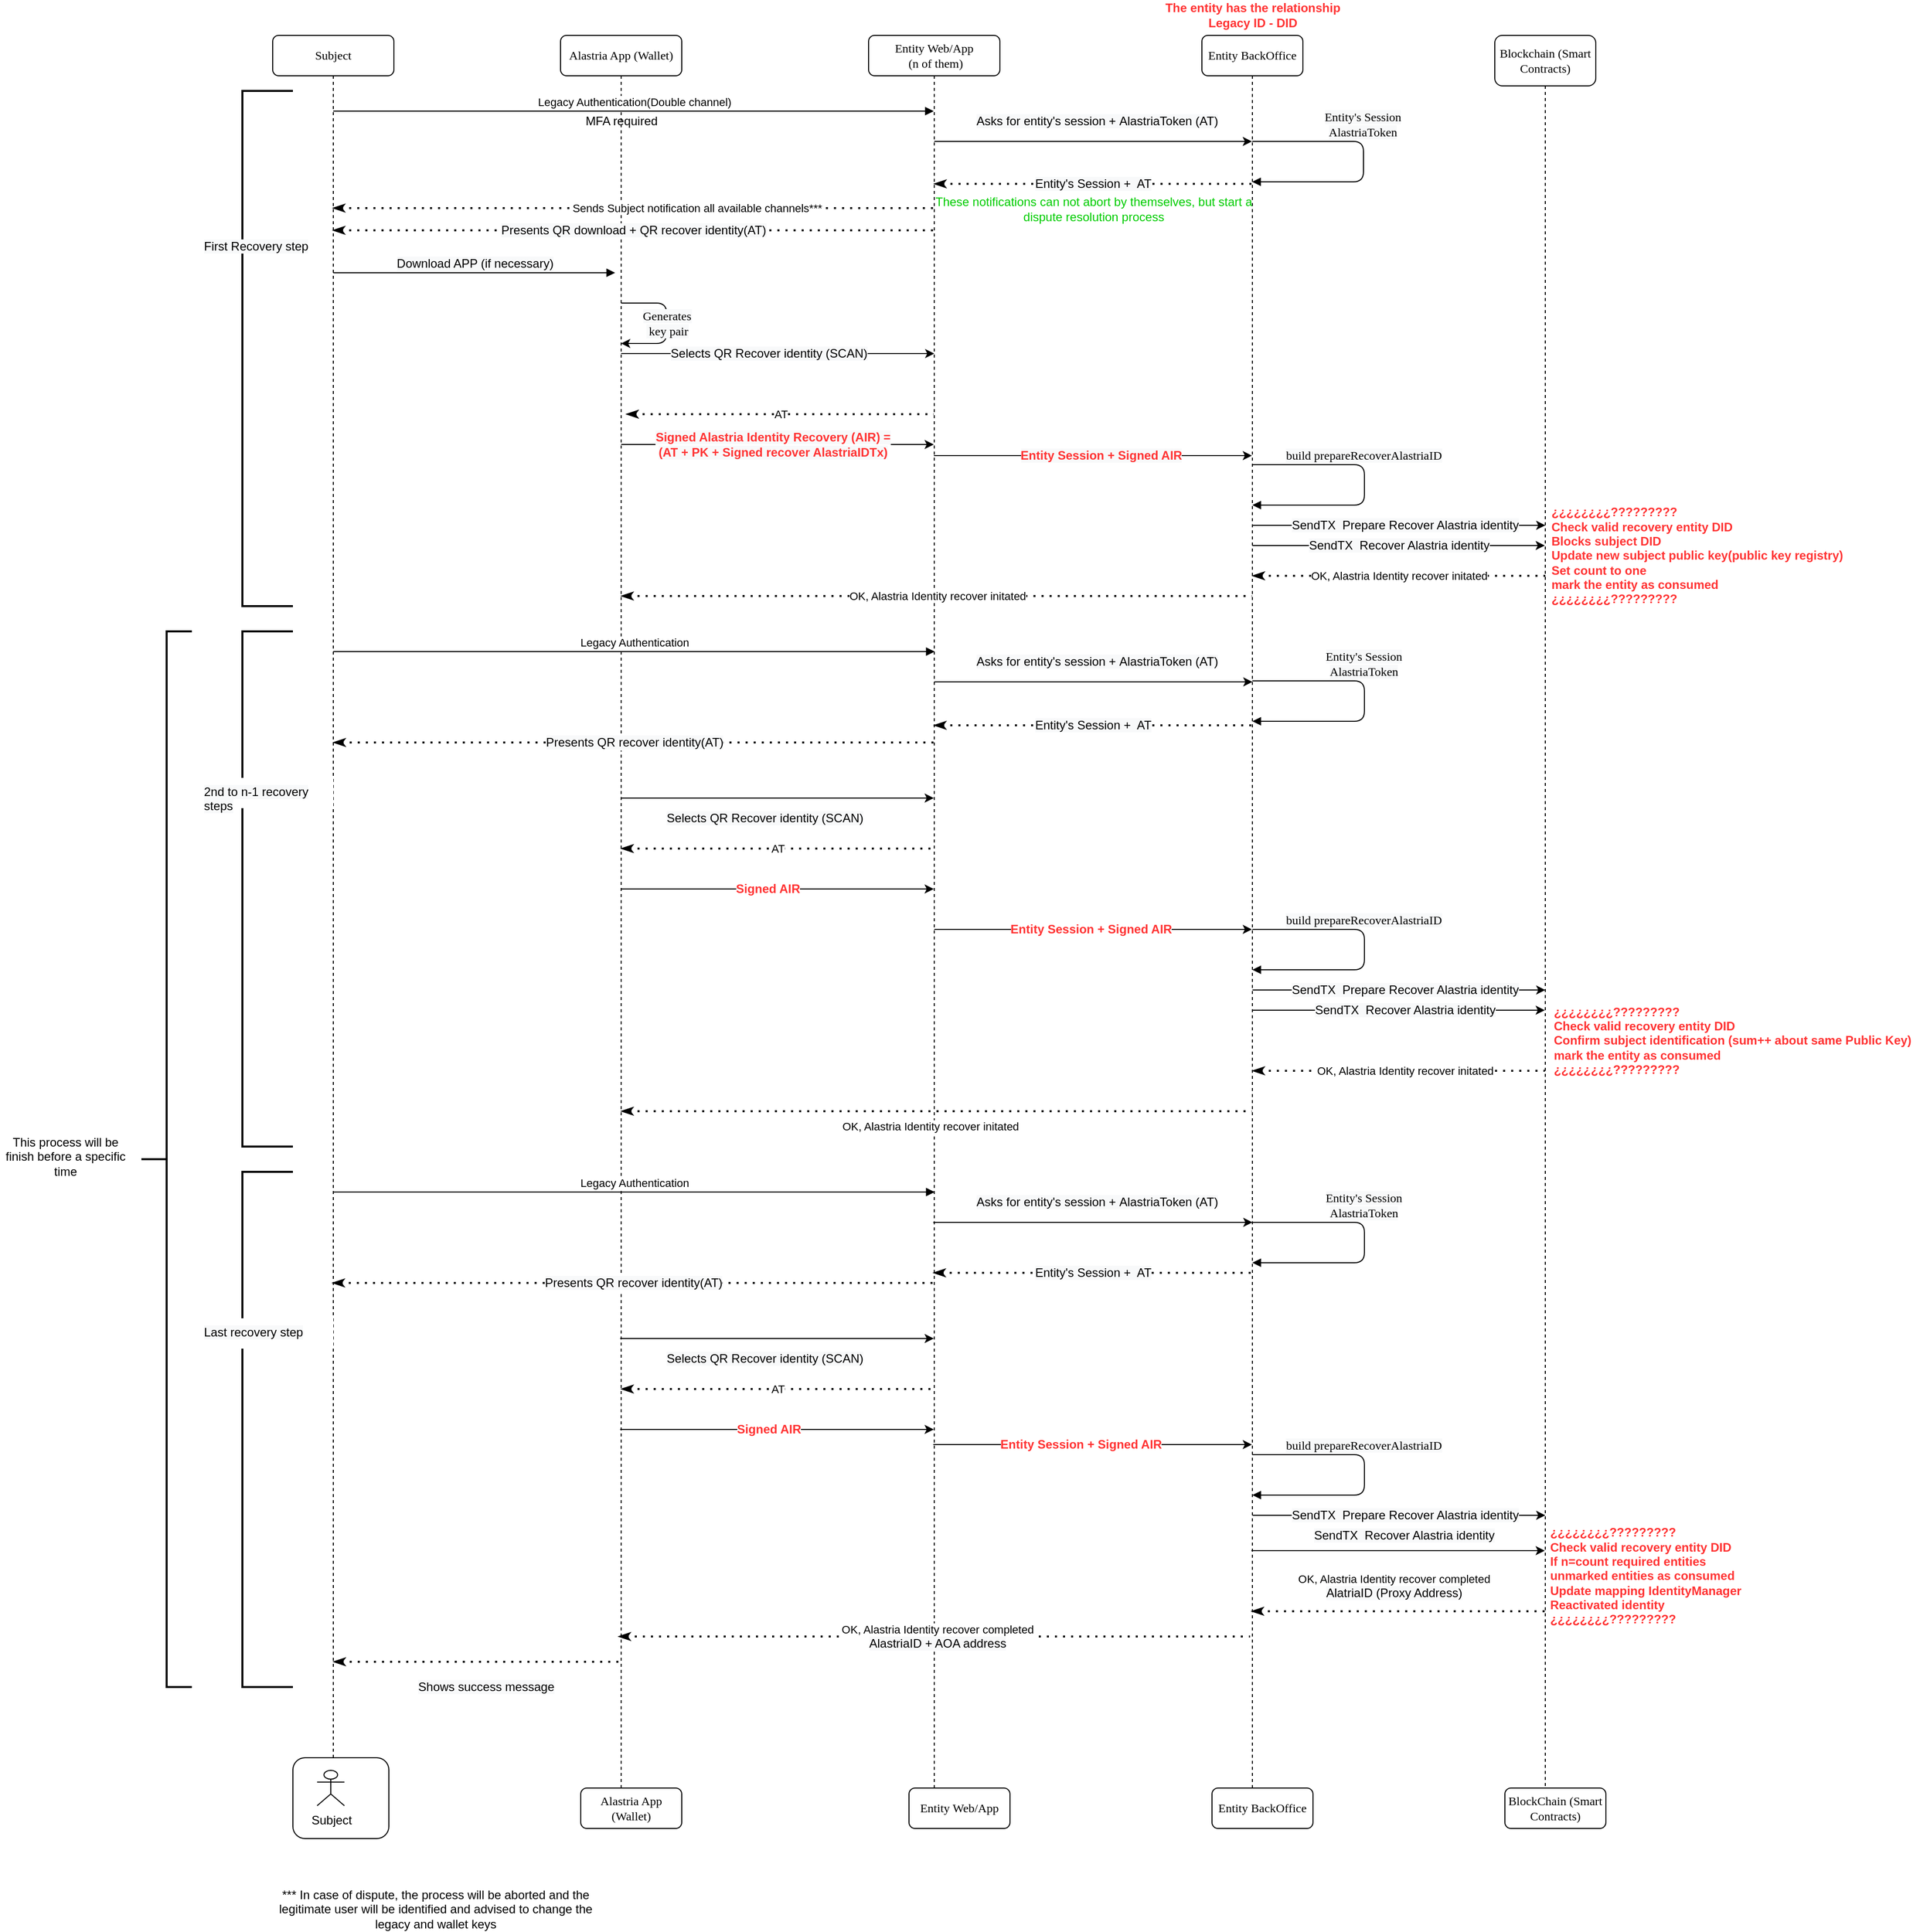 <mxfile version="13.9.5" type="device"><diagram name="Recuperacion" id="b8KR8NGFo7oswGafJTNu"><mxGraphModel dx="2489" dy="976" grid="1" gridSize="10" guides="1" tooltips="1" connect="1" arrows="1" fold="1" page="1" pageScale="1" pageWidth="827" pageHeight="1169" math="0" shadow="0"><root><mxCell id="IL-iIqeBTAzhKmqsEDjF-0"/><mxCell id="IL-iIqeBTAzhKmqsEDjF-1" parent="IL-iIqeBTAzhKmqsEDjF-0"/><mxCell id="WeilsqGeL5AmJj6ecRn4-33" value="" style="strokeWidth=2;html=1;shape=mxgraph.flowchart.annotation_1;align=left;pointerEvents=1;" parent="IL-iIqeBTAzhKmqsEDjF-1" vertex="1"><mxGeometry x="50" y="1305" width="50" height="510" as="geometry"/></mxCell><mxCell id="IL-iIqeBTAzhKmqsEDjF-2" value="Alastria App (Wallet)" style="shape=umlLifeline;perimeter=lifelinePerimeter;whiteSpace=wrap;html=1;container=1;collapsible=0;recursiveResize=0;outlineConnect=0;rounded=1;shadow=0;comic=0;labelBackgroundColor=none;strokeColor=#000000;strokeWidth=1;fillColor=#FFFFFF;fontFamily=Verdana;fontSize=12;fontColor=#000000;align=center;" parent="IL-iIqeBTAzhKmqsEDjF-1" vertex="1"><mxGeometry x="365" y="715" width="120" height="1735" as="geometry"/></mxCell><mxCell id="IL-iIqeBTAzhKmqsEDjF-3" value="Entity Web/App&lt;br&gt;&amp;nbsp;(n of them)" style="shape=umlLifeline;perimeter=lifelinePerimeter;whiteSpace=wrap;html=1;container=1;collapsible=0;recursiveResize=0;outlineConnect=0;rounded=1;shadow=0;comic=0;labelBackgroundColor=none;strokeColor=#000000;strokeWidth=1;fillColor=#FFFFFF;fontFamily=Verdana;fontSize=12;fontColor=#000000;align=center;" parent="IL-iIqeBTAzhKmqsEDjF-1" vertex="1"><mxGeometry x="670" y="715" width="130" height="1735" as="geometry"/></mxCell><mxCell id="IL-iIqeBTAzhKmqsEDjF-4" value="Entity BackOffice" style="shape=umlLifeline;perimeter=lifelinePerimeter;whiteSpace=wrap;html=1;container=1;collapsible=0;recursiveResize=0;outlineConnect=0;rounded=1;shadow=0;comic=0;labelBackgroundColor=none;strokeColor=#000000;strokeWidth=1;fillColor=#FFFFFF;fontFamily=Verdana;fontSize=12;fontColor=#000000;align=center;" parent="IL-iIqeBTAzhKmqsEDjF-1" vertex="1"><mxGeometry x="1000" y="715" width="100" height="1735" as="geometry"/></mxCell><mxCell id="IL-iIqeBTAzhKmqsEDjF-5" value="Blockchain (Smart Contracts)" style="shape=umlLifeline;perimeter=lifelinePerimeter;whiteSpace=wrap;html=1;container=1;collapsible=0;recursiveResize=0;outlineConnect=0;rounded=1;shadow=0;comic=0;labelBackgroundColor=none;strokeColor=#000000;strokeWidth=1;fillColor=#FFFFFF;fontFamily=Verdana;fontSize=12;fontColor=#000000;align=center;size=50;" parent="IL-iIqeBTAzhKmqsEDjF-1" vertex="1"><mxGeometry x="1290" y="715" width="100" height="1735" as="geometry"/></mxCell><mxCell id="IL-iIqeBTAzhKmqsEDjF-6" value="&lt;span style=&quot;font-family: &amp;#34;verdana&amp;#34;&quot;&gt;Alastria App (Wallet)&lt;/span&gt;" style="rounded=1;whiteSpace=wrap;html=1;" parent="IL-iIqeBTAzhKmqsEDjF-1" vertex="1"><mxGeometry x="385" y="2450" width="100" height="40" as="geometry"/></mxCell><mxCell id="IL-iIqeBTAzhKmqsEDjF-7" value="&lt;span style=&quot;font-family: &amp;#34;verdana&amp;#34;&quot;&gt;Entity Web/App&lt;/span&gt;" style="rounded=1;whiteSpace=wrap;html=1;" parent="IL-iIqeBTAzhKmqsEDjF-1" vertex="1"><mxGeometry x="710" y="2450" width="100" height="40" as="geometry"/></mxCell><mxCell id="IL-iIqeBTAzhKmqsEDjF-8" value="&lt;span style=&quot;font-family: &amp;#34;verdana&amp;#34;&quot;&gt;Entity BackOffice&lt;/span&gt;" style="rounded=1;whiteSpace=wrap;html=1;" parent="IL-iIqeBTAzhKmqsEDjF-1" vertex="1"><mxGeometry x="1010" y="2450" width="100" height="40" as="geometry"/></mxCell><mxCell id="IL-iIqeBTAzhKmqsEDjF-9" value="&lt;span style=&quot;font-family: &amp;#34;verdana&amp;#34;&quot;&gt;BlockChain (Smart Contracts)&lt;/span&gt;" style="rounded=1;whiteSpace=wrap;html=1;" parent="IL-iIqeBTAzhKmqsEDjF-1" vertex="1"><mxGeometry x="1300" y="2450" width="100" height="40" as="geometry"/></mxCell><mxCell id="IL-iIqeBTAzhKmqsEDjF-26" value="" style="rounded=1;whiteSpace=wrap;html=1;" parent="IL-iIqeBTAzhKmqsEDjF-1" vertex="1"><mxGeometry x="100" y="2420" width="95" height="80" as="geometry"/></mxCell><mxCell id="IL-iIqeBTAzhKmqsEDjF-27" value="Subject" style="shape=umlActor;verticalLabelPosition=bottom;labelBackgroundColor=#ffffff;verticalAlign=top;html=1;outlineConnect=0;" parent="IL-iIqeBTAzhKmqsEDjF-1" vertex="1"><mxGeometry x="124" y="2432.5" width="27" height="35" as="geometry"/></mxCell><mxCell id="IL-iIqeBTAzhKmqsEDjF-32" value="Legacy Authentication(Double channel)" style="html=1;verticalAlign=bottom;endArrow=block;" parent="IL-iIqeBTAzhKmqsEDjF-1" source="IL-iIqeBTAzhKmqsEDjF-33" target="IL-iIqeBTAzhKmqsEDjF-3" edge="1"><mxGeometry width="80" relative="1" as="geometry"><mxPoint x="430.25" y="840" as="sourcePoint"/><mxPoint x="430" y="840" as="targetPoint"/><Array as="points"><mxPoint x="220" y="790"/><mxPoint x="290" y="790"/></Array></mxGeometry></mxCell><mxCell id="IL-iIqeBTAzhKmqsEDjF-33" value="Subject" style="shape=umlLifeline;perimeter=lifelinePerimeter;whiteSpace=wrap;html=1;container=1;collapsible=0;recursiveResize=0;outlineConnect=0;rounded=1;shadow=0;comic=0;labelBackgroundColor=none;strokeColor=#000000;strokeWidth=1;fillColor=#FFFFFF;fontFamily=Verdana;fontSize=12;fontColor=#000000;align=center;" parent="IL-iIqeBTAzhKmqsEDjF-1" vertex="1"><mxGeometry x="80" y="715" width="120" height="1705" as="geometry"/></mxCell><mxCell id="WeilsqGeL5AmJj6ecRn4-24" value="Legacy Authentication" style="html=1;verticalAlign=bottom;endArrow=block;" parent="IL-iIqeBTAzhKmqsEDjF-33" edge="1"><mxGeometry width="80" relative="1" as="geometry"><mxPoint x="60.001" y="610" as="sourcePoint"/><mxPoint x="655.43" y="610" as="targetPoint"/><Array as="points"><mxPoint x="140.93" y="610"/><mxPoint x="210.93" y="610"/></Array></mxGeometry></mxCell><mxCell id="WeilsqGeL5AmJj6ecRn4-27" value="&lt;span style=&quot;font-size: 12px ; background-color: rgb(248 , 249 , 250)&quot;&gt;Entity's Session +&amp;nbsp; AT&lt;/span&gt;" style="endArrow=none;dashed=1;html=1;dashPattern=1 3;strokeWidth=2;endFill=0;startArrow=classicThin;startFill=1;" parent="IL-iIqeBTAzhKmqsEDjF-33" edge="1"><mxGeometry width="50" height="50" relative="1" as="geometry"><mxPoint x="654.667" y="683" as="sourcePoint"/><mxPoint x="970" y="683" as="targetPoint"/><Array as="points"><mxPoint x="740" y="683"/></Array></mxGeometry></mxCell><mxCell id="WeilsqGeL5AmJj6ecRn4-34" value="&lt;span style=&quot;color: rgb(0 , 0 , 0) ; font-family: &amp;#34;helvetica&amp;#34; ; font-size: 12px ; font-style: normal ; font-weight: 400 ; letter-spacing: normal ; text-align: left ; text-indent: 0px ; text-transform: none ; word-spacing: 0px ; background-color: rgb(248 , 249 , 250) ; display: inline ; float: none&quot;&gt;2nd to n-1 recovery steps&lt;/span&gt;" style="text;whiteSpace=wrap;html=1;fillColor=#FFFFFF;" parent="IL-iIqeBTAzhKmqsEDjF-33" vertex="1"><mxGeometry x="-70" y="735" width="130" height="30" as="geometry"/></mxCell><mxCell id="IL-iIqeBTAzhKmqsEDjF-39" value="&lt;span style=&quot;font-family: &amp;#34;verdana&amp;#34; ; font-size: 12px ; background-color: rgb(248 , 249 , 250)&quot;&gt;Entity's Session&lt;/span&gt;&lt;br style=&quot;font-family: &amp;#34;verdana&amp;#34; ; font-size: 12px ; background-color: rgb(248 , 249 , 250)&quot;&gt;&lt;span style=&quot;font-family: &amp;#34;verdana&amp;#34; ; font-size: 12px ; background-color: rgb(248 , 249 , 250)&quot;&gt;AlastriaToken&lt;/span&gt;" style="html=1;verticalAlign=bottom;endArrow=block;" parent="IL-iIqeBTAzhKmqsEDjF-1" edge="1"><mxGeometry x="-0.159" width="80" relative="1" as="geometry"><mxPoint x="1049.81" y="820" as="sourcePoint"/><mxPoint x="1049.81" y="860" as="targetPoint"/><Array as="points"><mxPoint x="1080" y="820"/><mxPoint x="1160" y="820"/><mxPoint x="1160" y="860"/></Array><mxPoint as="offset"/></mxGeometry></mxCell><mxCell id="WeilsqGeL5AmJj6ecRn4-3" value="&lt;span style=&quot;font-size: 12px ; background-color: rgb(248 , 249 , 250)&quot;&gt;Asks for entity's session +&amp;nbsp;&lt;/span&gt;&lt;span style=&quot;font-size: 12px ; background-color: rgb(248 , 249 , 250)&quot;&gt;AlastriaToken (&lt;/span&gt;&lt;span style=&quot;font-size: 12px ; background-color: rgb(248 , 249 , 250)&quot;&gt;AT)&lt;/span&gt;" style="endArrow=classic;html=1;" parent="IL-iIqeBTAzhKmqsEDjF-1" source="IL-iIqeBTAzhKmqsEDjF-3" target="IL-iIqeBTAzhKmqsEDjF-4" edge="1"><mxGeometry x="0.021" y="20" width="50" height="50" relative="1" as="geometry"><mxPoint x="900" y="730" as="sourcePoint"/><mxPoint x="950" y="680" as="targetPoint"/><Array as="points"><mxPoint x="760" y="820"/></Array><mxPoint as="offset"/></mxGeometry></mxCell><mxCell id="WeilsqGeL5AmJj6ecRn4-6" value="&lt;span style=&quot;font-size: 12px ; background-color: rgb(248 , 249 , 250)&quot;&gt;Entity's Session +&amp;nbsp; AT&lt;/span&gt;" style="endArrow=none;dashed=1;html=1;dashPattern=1 3;strokeWidth=2;endFill=0;startArrow=classicThin;startFill=1;" parent="IL-iIqeBTAzhKmqsEDjF-1" edge="1"><mxGeometry width="50" height="50" relative="1" as="geometry"><mxPoint x="734.81" y="862" as="sourcePoint"/><mxPoint x="1049.5" y="862" as="targetPoint"/><Array as="points"><mxPoint x="780" y="862"/></Array></mxGeometry></mxCell><mxCell id="WeilsqGeL5AmJj6ecRn4-8" value="&lt;span style=&quot;font-size: 12px ; background-color: rgb(248 , 249 , 250)&quot;&gt;Presents QR download + QR recover identity(AT)&lt;/span&gt;" style="endArrow=none;dashed=1;html=1;dashPattern=1 3;strokeWidth=2;startArrow=classicThin;startFill=1;" parent="IL-iIqeBTAzhKmqsEDjF-1" edge="1"><mxGeometry width="50" height="50" relative="1" as="geometry"><mxPoint x="139.5" y="908" as="sourcePoint"/><mxPoint x="734.5" y="908" as="targetPoint"/><Array as="points"><mxPoint x="560" y="908"/></Array></mxGeometry></mxCell><mxCell id="WeilsqGeL5AmJj6ecRn4-10" value="&lt;span style=&quot;font-size: 12px ; background-color: rgb(248 , 249 , 250)&quot;&gt;Download APP (if necessary)&lt;/span&gt;" style="html=1;verticalAlign=bottom;endArrow=block;" parent="IL-iIqeBTAzhKmqsEDjF-1" edge="1"><mxGeometry width="80" relative="1" as="geometry"><mxPoint x="140" y="950" as="sourcePoint"/><mxPoint x="419" y="950" as="targetPoint"/><Array as="points"><mxPoint x="220.5" y="950"/><mxPoint x="290.5" y="950"/></Array></mxGeometry></mxCell><mxCell id="WeilsqGeL5AmJj6ecRn4-13" value="&lt;span style=&quot;font-family: &amp;#34;verdana&amp;#34; ; font-size: 12px ; background-color: rgb(248 , 249 , 250)&quot;&gt;Generates&lt;/span&gt;&lt;br style=&quot;font-family: &amp;#34;verdana&amp;#34; ; font-size: 12px ; background-color: rgb(248 , 249 , 250)&quot;&gt;&lt;span style=&quot;font-family: &amp;#34;verdana&amp;#34; ; font-size: 12px ; background-color: rgb(248 , 249 , 250)&quot;&gt;&amp;nbsp;key pair&lt;/span&gt;" style="endArrow=classic;html=1;" parent="IL-iIqeBTAzhKmqsEDjF-1" source="IL-iIqeBTAzhKmqsEDjF-2" target="IL-iIqeBTAzhKmqsEDjF-2" edge="1"><mxGeometry width="50" height="50" relative="1" as="geometry"><mxPoint x="510" y="1040" as="sourcePoint"/><mxPoint x="560" y="990" as="targetPoint"/><Array as="points"><mxPoint x="470" y="980"/><mxPoint x="470" y="1020"/><mxPoint x="450" y="1020"/></Array></mxGeometry></mxCell><mxCell id="WeilsqGeL5AmJj6ecRn4-15" value="&lt;span style=&quot;font-size: 12px ; background-color: rgb(248 , 249 , 250)&quot;&gt;Selects QR Recover identity (SCAN)&lt;/span&gt;" style="endArrow=classic;html=1;" parent="IL-iIqeBTAzhKmqsEDjF-1" source="IL-iIqeBTAzhKmqsEDjF-2" edge="1"><mxGeometry x="-0.061" width="50" height="50" relative="1" as="geometry"><mxPoint x="430" y="1090" as="sourcePoint"/><mxPoint x="735" y="1030" as="targetPoint"/><Array as="points"><mxPoint x="570" y="1030"/></Array><mxPoint as="offset"/></mxGeometry></mxCell><mxCell id="WeilsqGeL5AmJj6ecRn4-16" value="" style="strokeWidth=2;html=1;shape=mxgraph.flowchart.annotation_1;align=left;pointerEvents=1;" parent="IL-iIqeBTAzhKmqsEDjF-1" vertex="1"><mxGeometry x="50" y="770" width="50" height="510" as="geometry"/></mxCell><mxCell id="WeilsqGeL5AmJj6ecRn4-17" value="&lt;span style=&quot;color: rgb(0, 0, 0); font-family: helvetica; font-size: 12px; font-style: normal; font-weight: 400; letter-spacing: normal; text-align: left; text-indent: 0px; text-transform: none; word-spacing: 0px; background-color: rgb(248, 249, 250); display: inline; float: none;&quot;&gt;First Recovery step&lt;/span&gt;" style="text;whiteSpace=wrap;html=1;" parent="IL-iIqeBTAzhKmqsEDjF-1" vertex="1"><mxGeometry x="10" y="910" width="130" height="30" as="geometry"/></mxCell><mxCell id="WeilsqGeL5AmJj6ecRn4-18" value="AT" style="endArrow=none;dashed=1;html=1;dashPattern=1 3;strokeWidth=2;startArrow=classicThin;startFill=1;" parent="IL-iIqeBTAzhKmqsEDjF-1" target="IL-iIqeBTAzhKmqsEDjF-3" edge="1"><mxGeometry width="50" height="50" relative="1" as="geometry"><mxPoint x="430" y="1090" as="sourcePoint"/><mxPoint x="935" y="1090" as="targetPoint"/><Array as="points"><mxPoint x="560" y="1090"/></Array></mxGeometry></mxCell><mxCell id="WeilsqGeL5AmJj6ecRn4-19" value="&lt;span style=&quot;font-size: 12px ; background-color: rgb(248 , 249 , 250)&quot;&gt;&lt;b&gt;&lt;font color=&quot;#ff3333&quot;&gt;Signed Alastria Identity Recovery (AIR) = &lt;br&gt;(AT + PK&amp;nbsp;+ Signed recover AlastriaIDTx)&lt;/font&gt;&lt;/b&gt;&lt;/span&gt;" style="endArrow=classic;html=1;" parent="IL-iIqeBTAzhKmqsEDjF-1" source="IL-iIqeBTAzhKmqsEDjF-2" target="IL-iIqeBTAzhKmqsEDjF-3" edge="1"><mxGeometry x="-0.032" width="50" height="50" relative="1" as="geometry"><mxPoint x="430" y="1120" as="sourcePoint"/><mxPoint x="660" y="1120" as="targetPoint"/><Array as="points"><mxPoint x="574.5" y="1120"/></Array><mxPoint as="offset"/></mxGeometry></mxCell><mxCell id="WeilsqGeL5AmJj6ecRn4-20" value="&lt;span style=&quot;font-size: 12px ; background-color: rgb(248 , 249 , 250)&quot;&gt;&lt;b&gt;&lt;font color=&quot;#ff3333&quot;&gt;Entity Session + Signed AIR&lt;/font&gt;&lt;/b&gt;&lt;/span&gt;" style="endArrow=classic;html=1;" parent="IL-iIqeBTAzhKmqsEDjF-1" edge="1"><mxGeometry x="0.051" width="50" height="50" relative="1" as="geometry"><mxPoint x="734.667" y="1131" as="sourcePoint"/><mxPoint x="1049.5" y="1131" as="targetPoint"/><Array as="points"><mxPoint x="760" y="1131"/><mxPoint x="840" y="1131"/></Array><mxPoint as="offset"/></mxGeometry></mxCell><mxCell id="WeilsqGeL5AmJj6ecRn4-21" value="&lt;span style=&quot;font-size: 12px ; background-color: rgb(248 , 249 , 250)&quot;&gt;SendTX&amp;nbsp; Recover Alastria identity&lt;/span&gt;" style="endArrow=classic;html=1;" parent="IL-iIqeBTAzhKmqsEDjF-1" source="IL-iIqeBTAzhKmqsEDjF-4" target="IL-iIqeBTAzhKmqsEDjF-5" edge="1"><mxGeometry width="50" height="50" relative="1" as="geometry"><mxPoint x="620" y="1200" as="sourcePoint"/><mxPoint x="670" y="1150" as="targetPoint"/><Array as="points"><mxPoint x="1150" y="1220"/></Array></mxGeometry></mxCell><mxCell id="WeilsqGeL5AmJj6ecRn4-22" value="OK, Alastria Identity recover initated" style="endArrow=none;dashed=1;html=1;dashPattern=1 3;strokeWidth=2;startArrow=classicThin;startFill=1;" parent="IL-iIqeBTAzhKmqsEDjF-1" edge="1"><mxGeometry width="50" height="50" relative="1" as="geometry"><mxPoint x="1050" y="1250" as="sourcePoint"/><mxPoint x="1340" y="1250" as="targetPoint"/><Array as="points"/></mxGeometry></mxCell><mxCell id="WeilsqGeL5AmJj6ecRn4-23" value="OK, Alastria Identity recover initated" style="endArrow=none;dashed=1;html=1;dashPattern=1 3;strokeWidth=2;startArrow=classicThin;startFill=1;" parent="IL-iIqeBTAzhKmqsEDjF-1" source="IL-iIqeBTAzhKmqsEDjF-2" target="IL-iIqeBTAzhKmqsEDjF-4" edge="1"><mxGeometry width="50" height="50" relative="1" as="geometry"><mxPoint x="1060" y="1260" as="sourcePoint"/><mxPoint x="1350" y="1260" as="targetPoint"/><Array as="points"><mxPoint x="890" y="1270"/></Array></mxGeometry></mxCell><mxCell id="WeilsqGeL5AmJj6ecRn4-26" value="&lt;span style=&quot;font-size: 12px ; background-color: rgb(248 , 249 , 250)&quot;&gt;Asks for entity's session +&amp;nbsp;&lt;/span&gt;&lt;span style=&quot;font-size: 12px ; background-color: rgb(248 , 249 , 250)&quot;&gt;AlastriaToken (&lt;/span&gt;&lt;span style=&quot;font-size: 12px ; background-color: rgb(248 , 249 , 250)&quot;&gt;AT)&lt;/span&gt;" style="endArrow=classic;html=1;" parent="IL-iIqeBTAzhKmqsEDjF-1" source="IL-iIqeBTAzhKmqsEDjF-3" edge="1"><mxGeometry x="0.021" y="20" width="50" height="50" relative="1" as="geometry"><mxPoint x="740.001" y="1355" as="sourcePoint"/><mxPoint x="1050" y="1355" as="targetPoint"/><Array as="points"><mxPoint x="765.93" y="1355"/></Array><mxPoint as="offset"/></mxGeometry></mxCell><mxCell id="WeilsqGeL5AmJj6ecRn4-25" value="&lt;span style=&quot;font-family: &amp;#34;verdana&amp;#34; ; font-size: 12px ; background-color: rgb(248 , 249 , 250)&quot;&gt;Entity's Session&lt;/span&gt;&lt;br style=&quot;font-family: &amp;#34;verdana&amp;#34; ; font-size: 12px ; background-color: rgb(248 , 249 , 250)&quot;&gt;&lt;span style=&quot;font-family: &amp;#34;verdana&amp;#34; ; font-size: 12px ; background-color: rgb(248 , 249 , 250)&quot;&gt;AlastriaToken&lt;/span&gt;" style="html=1;verticalAlign=bottom;endArrow=block;" parent="IL-iIqeBTAzhKmqsEDjF-1" edge="1"><mxGeometry x="-0.159" width="80" relative="1" as="geometry"><mxPoint x="1050" y="1354" as="sourcePoint"/><mxPoint x="1050.001" y="1394" as="targetPoint"/><Array as="points"><mxPoint x="1080.93" y="1354"/><mxPoint x="1160.93" y="1354"/><mxPoint x="1160.93" y="1394"/></Array><mxPoint as="offset"/></mxGeometry></mxCell><mxCell id="WeilsqGeL5AmJj6ecRn4-32" value="&lt;span style=&quot;font-size: 12px ; background-color: rgb(248 , 249 , 250)&quot;&gt;Selects QR Recover identity (SCAN)&lt;/span&gt;" style="endArrow=classic;html=1;" parent="IL-iIqeBTAzhKmqsEDjF-1" source="IL-iIqeBTAzhKmqsEDjF-2" target="IL-iIqeBTAzhKmqsEDjF-3" edge="1"><mxGeometry x="-0.083" y="-20" width="50" height="50" relative="1" as="geometry"><mxPoint x="430" y="1470" as="sourcePoint"/><mxPoint x="740" y="1470" as="targetPoint"/><Array as="points"><mxPoint x="585.93" y="1470"/></Array><mxPoint as="offset"/></mxGeometry></mxCell><mxCell id="WeilsqGeL5AmJj6ecRn4-35" value="AT" style="endArrow=none;dashed=1;html=1;dashPattern=1 3;strokeWidth=2;startArrow=classicThin;startFill=1;" parent="IL-iIqeBTAzhKmqsEDjF-1" target="IL-iIqeBTAzhKmqsEDjF-3" edge="1"><mxGeometry width="50" height="50" relative="1" as="geometry"><mxPoint x="425" y="1520" as="sourcePoint"/><mxPoint x="734.5" y="1520" as="targetPoint"/><Array as="points"/></mxGeometry></mxCell><mxCell id="WeilsqGeL5AmJj6ecRn4-36" value="&lt;font color=&quot;#ff3333&quot;&gt;&lt;span style=&quot;font-size: 12px&quot;&gt;&lt;b&gt;Signed AIR&lt;/b&gt;&lt;/span&gt;&lt;/font&gt;" style="endArrow=classic;html=1;" parent="IL-iIqeBTAzhKmqsEDjF-1" source="IL-iIqeBTAzhKmqsEDjF-2" target="IL-iIqeBTAzhKmqsEDjF-3" edge="1"><mxGeometry x="0.006" y="-10" width="50" height="50" relative="1" as="geometry"><mxPoint x="430.001" y="1560" as="sourcePoint"/><mxPoint x="710" y="1560" as="targetPoint"/><Array as="points"><mxPoint x="580.43" y="1560"/></Array><mxPoint x="-11" y="-10" as="offset"/></mxGeometry></mxCell><mxCell id="WeilsqGeL5AmJj6ecRn4-28" value="&lt;span style=&quot;font-size: 12px ; background-color: rgb(248 , 249 , 250)&quot;&gt;Presents QR recover identity(AT)&lt;/span&gt;" style="endArrow=none;dashed=1;html=1;dashPattern=1 3;strokeWidth=2;startArrow=classicThin;startFill=1;" parent="IL-iIqeBTAzhKmqsEDjF-1" source="IL-iIqeBTAzhKmqsEDjF-33" target="IL-iIqeBTAzhKmqsEDjF-3" edge="1"><mxGeometry width="50" height="50" relative="1" as="geometry"><mxPoint x="170" y="1415" as="sourcePoint"/><mxPoint x="730" y="1415" as="targetPoint"/><Array as="points"><mxPoint x="600" y="1415"/></Array></mxGeometry></mxCell><mxCell id="WeilsqGeL5AmJj6ecRn4-37" value="&lt;b style=&quot;font-size: 12px&quot;&gt;&lt;font color=&quot;#ff3333&quot;&gt;Entity Session + Signed AIR&lt;/font&gt;&lt;/b&gt;" style="endArrow=classic;html=1;" parent="IL-iIqeBTAzhKmqsEDjF-1" source="IL-iIqeBTAzhKmqsEDjF-3" target="IL-iIqeBTAzhKmqsEDjF-4" edge="1"><mxGeometry x="-0.013" width="50" height="50" relative="1" as="geometry"><mxPoint x="774.071" y="1725" as="sourcePoint"/><mxPoint x="1050" y="1725" as="targetPoint"/><Array as="points"><mxPoint x="800" y="1600"/><mxPoint x="910" y="1600"/></Array><mxPoint as="offset"/></mxGeometry></mxCell><mxCell id="WeilsqGeL5AmJj6ecRn4-38" value="&lt;span style=&quot;font-size: 12px ; background-color: rgb(248 , 249 , 250)&quot;&gt;SendTX&amp;nbsp; Recover Alastria identity&lt;/span&gt;" style="endArrow=classic;html=1;" parent="IL-iIqeBTAzhKmqsEDjF-1" source="IL-iIqeBTAzhKmqsEDjF-4" target="IL-iIqeBTAzhKmqsEDjF-5" edge="1"><mxGeometry x="0.038" width="50" height="50" relative="1" as="geometry"><mxPoint x="1089.071" y="1755" as="sourcePoint"/><mxPoint x="1379.5" y="1755" as="targetPoint"/><Array as="points"><mxPoint x="1110" y="1680"/><mxPoint x="1210" y="1680"/></Array><mxPoint as="offset"/></mxGeometry></mxCell><mxCell id="WeilsqGeL5AmJj6ecRn4-39" value="OK, Alastria Identity recover initated" style="endArrow=none;dashed=1;html=1;dashPattern=1 3;strokeWidth=2;startArrow=classicThin;startFill=1;" parent="IL-iIqeBTAzhKmqsEDjF-1" source="IL-iIqeBTAzhKmqsEDjF-4" target="IL-iIqeBTAzhKmqsEDjF-5" edge="1"><mxGeometry x="0.038" width="50" height="50" relative="1" as="geometry"><mxPoint x="1090" y="1785" as="sourcePoint"/><mxPoint x="1330" y="1785" as="targetPoint"/><Array as="points"><mxPoint x="1210" y="1740"/></Array><mxPoint as="offset"/></mxGeometry></mxCell><mxCell id="WeilsqGeL5AmJj6ecRn4-40" value="OK, Alastria Identity recover initated" style="endArrow=none;dashed=1;html=1;dashPattern=1 3;strokeWidth=2;startArrow=classicThin;startFill=1;" parent="IL-iIqeBTAzhKmqsEDjF-1" source="IL-iIqeBTAzhKmqsEDjF-2" target="IL-iIqeBTAzhKmqsEDjF-4" edge="1"><mxGeometry x="-0.022" y="-15" width="50" height="50" relative="1" as="geometry"><mxPoint x="450" y="1780" as="sourcePoint"/><mxPoint x="1040" y="1780" as="targetPoint"/><Array as="points"><mxPoint x="895.93" y="1780"/></Array><mxPoint as="offset"/></mxGeometry></mxCell><mxCell id="WeilsqGeL5AmJj6ecRn4-45" value="" style="strokeWidth=2;html=1;shape=mxgraph.flowchart.annotation_1;align=left;pointerEvents=1;" parent="IL-iIqeBTAzhKmqsEDjF-1" vertex="1"><mxGeometry x="50" y="1840" width="50" height="510" as="geometry"/></mxCell><mxCell id="WeilsqGeL5AmJj6ecRn4-46" value="Legacy Authentication" style="html=1;verticalAlign=bottom;endArrow=block;" parent="IL-iIqeBTAzhKmqsEDjF-1" edge="1"><mxGeometry width="80" relative="1" as="geometry"><mxPoint x="140.001" y="1860" as="sourcePoint"/><mxPoint x="735.43" y="1860" as="targetPoint"/><Array as="points"><mxPoint x="220.93" y="1860"/><mxPoint x="290.93" y="1860"/></Array></mxGeometry></mxCell><mxCell id="WeilsqGeL5AmJj6ecRn4-47" value="&lt;span style=&quot;font-size: 12px ; background-color: rgb(248 , 249 , 250)&quot;&gt;Entity's Session +&amp;nbsp; AT&lt;/span&gt;" style="endArrow=none;dashed=1;html=1;dashPattern=1 3;strokeWidth=2;endFill=0;startArrow=classicThin;startFill=1;" parent="IL-iIqeBTAzhKmqsEDjF-1" edge="1"><mxGeometry width="50" height="50" relative="1" as="geometry"><mxPoint x="734.071" y="1940" as="sourcePoint"/><mxPoint x="1050" y="1940" as="targetPoint"/><Array as="points"><mxPoint x="820" y="1940"/></Array></mxGeometry></mxCell><mxCell id="WeilsqGeL5AmJj6ecRn4-48" value="&lt;span style=&quot;color: rgb(0 , 0 , 0) ; font-family: &amp;#34;helvetica&amp;#34; ; font-size: 12px ; font-style: normal ; font-weight: 400 ; letter-spacing: normal ; text-align: left ; text-indent: 0px ; text-transform: none ; word-spacing: 0px ; background-color: rgb(248 , 249 , 250) ; display: inline ; float: none&quot;&gt;Last recovery step&lt;/span&gt;" style="text;whiteSpace=wrap;html=1;fillColor=#FFFFFF;" parent="IL-iIqeBTAzhKmqsEDjF-1" vertex="1"><mxGeometry x="10" y="1985" width="130" height="30" as="geometry"/></mxCell><mxCell id="WeilsqGeL5AmJj6ecRn4-49" value="&lt;span style=&quot;font-size: 12px ; background-color: rgb(248 , 249 , 250)&quot;&gt;Asks for entity's session +&amp;nbsp;&lt;/span&gt;&lt;span style=&quot;font-size: 12px ; background-color: rgb(248 , 249 , 250)&quot;&gt;AlastriaToken (&lt;/span&gt;&lt;span style=&quot;font-size: 12px ; background-color: rgb(248 , 249 , 250)&quot;&gt;AT)&lt;/span&gt;" style="endArrow=classic;html=1;" parent="IL-iIqeBTAzhKmqsEDjF-1" edge="1"><mxGeometry x="0.021" y="20" width="50" height="50" relative="1" as="geometry"><mxPoint x="734.071" y="1890" as="sourcePoint"/><mxPoint x="1050" y="1890" as="targetPoint"/><Array as="points"><mxPoint x="765.93" y="1890"/></Array><mxPoint as="offset"/></mxGeometry></mxCell><mxCell id="WeilsqGeL5AmJj6ecRn4-50" value="&lt;span style=&quot;font-family: &amp;#34;verdana&amp;#34; ; font-size: 12px ; background-color: rgb(248 , 249 , 250)&quot;&gt;Entity's Session&lt;/span&gt;&lt;br style=&quot;font-family: &amp;#34;verdana&amp;#34; ; font-size: 12px ; background-color: rgb(248 , 249 , 250)&quot;&gt;&lt;span style=&quot;font-family: &amp;#34;verdana&amp;#34; ; font-size: 12px ; background-color: rgb(248 , 249 , 250)&quot;&gt;AlastriaToken&lt;/span&gt;" style="html=1;verticalAlign=bottom;endArrow=block;" parent="IL-iIqeBTAzhKmqsEDjF-1" edge="1"><mxGeometry x="-0.159" width="80" relative="1" as="geometry"><mxPoint x="1050" y="1890" as="sourcePoint"/><mxPoint x="1050.001" y="1930" as="targetPoint"/><Array as="points"><mxPoint x="1080.93" y="1890"/><mxPoint x="1160.93" y="1890"/><mxPoint x="1160.93" y="1930"/></Array><mxPoint as="offset"/></mxGeometry></mxCell><mxCell id="WeilsqGeL5AmJj6ecRn4-51" value="&lt;span style=&quot;font-size: 12px ; background-color: rgb(248 , 249 , 250)&quot;&gt;Selects QR Recover identity (SCAN)&lt;/span&gt;" style="endArrow=classic;html=1;" parent="IL-iIqeBTAzhKmqsEDjF-1" edge="1"><mxGeometry x="-0.083" y="-20" width="50" height="50" relative="1" as="geometry"><mxPoint x="424.071" y="2005" as="sourcePoint"/><mxPoint x="734.5" y="2005" as="targetPoint"/><Array as="points"><mxPoint x="585.93" y="2005"/></Array><mxPoint as="offset"/></mxGeometry></mxCell><mxCell id="WeilsqGeL5AmJj6ecRn4-52" value="AT" style="endArrow=none;dashed=1;html=1;dashPattern=1 3;strokeWidth=2;startArrow=classicThin;startFill=1;" parent="IL-iIqeBTAzhKmqsEDjF-1" edge="1"><mxGeometry width="50" height="50" relative="1" as="geometry"><mxPoint x="425" y="2055" as="sourcePoint"/><mxPoint x="734.5" y="2055" as="targetPoint"/><Array as="points"/></mxGeometry></mxCell><mxCell id="WeilsqGeL5AmJj6ecRn4-53" value="&lt;b style=&quot;color: rgb(255 , 51 , 51) ; font-size: 12px&quot;&gt;Signed AIR&lt;/b&gt;" style="endArrow=classic;html=1;" parent="IL-iIqeBTAzhKmqsEDjF-1" edge="1"><mxGeometry x="0.007" y="-10" width="50" height="50" relative="1" as="geometry"><mxPoint x="424.071" y="2095" as="sourcePoint"/><mxPoint x="734.5" y="2095" as="targetPoint"/><Array as="points"><mxPoint x="580.43" y="2095"/></Array><mxPoint x="-10" y="-10" as="offset"/></mxGeometry></mxCell><mxCell id="WeilsqGeL5AmJj6ecRn4-54" value="&lt;span style=&quot;font-size: 12px ; background-color: rgb(248 , 249 , 250)&quot;&gt;Presents QR recover identity(AT)&lt;/span&gt;" style="endArrow=none;dashed=1;html=1;dashPattern=1 3;strokeWidth=2;startArrow=classicThin;startFill=1;" parent="IL-iIqeBTAzhKmqsEDjF-1" edge="1"><mxGeometry width="50" height="50" relative="1" as="geometry"><mxPoint x="139.071" y="1950" as="sourcePoint"/><mxPoint x="734.5" y="1950" as="targetPoint"/><Array as="points"><mxPoint x="600" y="1950"/></Array></mxGeometry></mxCell><mxCell id="WeilsqGeL5AmJj6ecRn4-55" value="&lt;b style=&quot;font-size: 12px&quot;&gt;&lt;font color=&quot;#ff3333&quot;&gt;Entity Session + Signed AIR&lt;/font&gt;&lt;/b&gt;" style="endArrow=classic;html=1;" parent="IL-iIqeBTAzhKmqsEDjF-1" edge="1"><mxGeometry x="-0.075" width="50" height="50" relative="1" as="geometry"><mxPoint x="734.071" y="2110" as="sourcePoint"/><mxPoint x="1049.5" y="2110" as="targetPoint"/><Array as="points"><mxPoint x="800" y="2110"/><mxPoint x="910" y="2110"/></Array><mxPoint as="offset"/></mxGeometry></mxCell><mxCell id="WeilsqGeL5AmJj6ecRn4-56" value="&lt;span style=&quot;font-size: 12px ; background-color: rgb(248 , 249 , 250)&quot;&gt;SendTX&amp;nbsp; Recover Alastria identity&lt;/span&gt;" style="endArrow=classic;html=1;" parent="IL-iIqeBTAzhKmqsEDjF-1" edge="1"><mxGeometry x="0.039" y="15" width="50" height="50" relative="1" as="geometry"><mxPoint x="1049.071" y="2215" as="sourcePoint"/><mxPoint x="1339.5" y="2215" as="targetPoint"/><Array as="points"><mxPoint x="1110" y="2215"/><mxPoint x="1210" y="2215"/></Array><mxPoint as="offset"/></mxGeometry></mxCell><mxCell id="WeilsqGeL5AmJj6ecRn4-57" value="OK, Alastria Identity recover completed&lt;br&gt;&lt;span style=&quot;font-size: 12px ; background-color: rgb(248 , 249 , 250)&quot;&gt;AlatriaID (Proxy Address)&lt;/span&gt;" style="endArrow=none;dashed=1;html=1;dashPattern=1 3;strokeWidth=2;startArrow=classicThin;startFill=1;" parent="IL-iIqeBTAzhKmqsEDjF-1" edge="1"><mxGeometry x="-0.029" y="25" width="50" height="50" relative="1" as="geometry"><mxPoint x="1049.071" y="2275" as="sourcePoint"/><mxPoint x="1339.5" y="2275" as="targetPoint"/><Array as="points"><mxPoint x="1210" y="2275"/></Array><mxPoint as="offset"/></mxGeometry></mxCell><mxCell id="WeilsqGeL5AmJj6ecRn4-58" value="OK, Alastria Identity recover completed&lt;br&gt;&lt;span style=&quot;font-size: 12px ; text-align: left ; background-color: rgb(248 , 249 , 250)&quot;&gt;AlastriaID + AOA address&lt;/span&gt;" style="endArrow=none;dashed=1;html=1;dashPattern=1 3;strokeWidth=2;startArrow=classicThin;startFill=1;" parent="IL-iIqeBTAzhKmqsEDjF-1" edge="1"><mxGeometry x="0.01" width="50" height="50" relative="1" as="geometry"><mxPoint x="422.281" y="2300" as="sourcePoint"/><mxPoint x="1047.71" y="2300" as="targetPoint"/><Array as="points"><mxPoint x="894.14" y="2300"/></Array><mxPoint as="offset"/></mxGeometry></mxCell><mxCell id="WeilsqGeL5AmJj6ecRn4-59" value="&lt;span style=&quot;font-size: 12px ; background-color: rgb(248 , 249 , 250)&quot;&gt;Shows success message&lt;/span&gt;" style="endArrow=none;dashed=1;html=1;dashPattern=1 3;strokeWidth=2;startArrow=classicThin;startFill=1;" parent="IL-iIqeBTAzhKmqsEDjF-1" source="IL-iIqeBTAzhKmqsEDjF-33" target="IL-iIqeBTAzhKmqsEDjF-2" edge="1"><mxGeometry x="0.058" y="-25" width="50" height="50" relative="1" as="geometry"><mxPoint x="434.071" y="2325" as="sourcePoint"/><mxPoint x="1059.5" y="2325" as="targetPoint"/><Array as="points"><mxPoint x="290" y="2325"/></Array><mxPoint as="offset"/></mxGeometry></mxCell><mxCell id="ADjTzAetleSi1BPTlZZl-0" value="&lt;div style=&quot;text-align: left&quot;&gt;&lt;b&gt;&lt;font color=&quot;#ff3333&quot;&gt;¿¿¿¿¿¿¿¿?????????&lt;/font&gt;&lt;/b&gt;&lt;/div&gt;&lt;div style=&quot;text-align: left&quot;&gt;&lt;b&gt;&lt;font color=&quot;#ff3333&quot;&gt;Check valid recovery entity DID&lt;/font&gt;&lt;/b&gt;&lt;/div&gt;&lt;div style=&quot;font-weight: bold ; text-align: left&quot;&gt;&lt;b&gt;&lt;font color=&quot;#ff3333&quot;&gt;Blocks subject DID&lt;/font&gt;&lt;/b&gt;&lt;/div&gt;&lt;font color=&quot;#ff3333&quot;&gt;&lt;div style=&quot;font-weight: bold ; text-align: left&quot;&gt;&lt;b style=&quot;color: rgb(0 , 0 , 0)&quot;&gt;&lt;font color=&quot;#ff3333&quot;&gt;Update new subject public key(public key registry)&lt;/font&gt;&lt;/b&gt;&lt;/div&gt;&lt;div style=&quot;font-weight: bold ; text-align: left&quot;&gt;Set count to one&lt;/div&gt;&lt;div style=&quot;text-align: left&quot;&gt;&lt;font color=&quot;#ff3333&quot;&gt;&lt;b&gt;mark the entity as consumed&lt;/b&gt;&lt;br&gt;&lt;/font&gt;&lt;/div&gt;&lt;div style=&quot;font-weight: bold ; text-align: left&quot;&gt;&lt;b style=&quot;color: rgb(0 , 0 , 0)&quot;&gt;&lt;font color=&quot;#ff3333&quot;&gt;¿¿¿¿¿¿¿¿?????????&lt;/font&gt;&lt;/b&gt;&lt;/div&gt;&lt;/font&gt;" style="text;html=1;resizable=0;autosize=1;align=center;verticalAlign=middle;points=[];fillColor=none;strokeColor=none;rounded=0;" parent="IL-iIqeBTAzhKmqsEDjF-1" vertex="1"><mxGeometry x="1340" y="1180" width="300" height="100" as="geometry"/></mxCell><mxCell id="ADjTzAetleSi1BPTlZZl-2" value="&lt;div style=&quot;text-align: left&quot;&gt;&lt;b&gt;&lt;font color=&quot;#ff3333&quot;&gt;¿¿¿¿¿¿¿¿?????????&lt;/font&gt;&lt;/b&gt;&lt;/div&gt;&lt;div style=&quot;text-align: left&quot;&gt;&lt;b&gt;&lt;font color=&quot;#ff3333&quot;&gt;Check valid recovery entity DID&lt;/font&gt;&lt;/b&gt;&lt;/div&gt;&lt;b&gt;&lt;div style=&quot;text-align: left&quot;&gt;&lt;font color=&quot;#ff3333&quot;&gt;Confirm subject identification (sum++ about same Public Key)&lt;/font&gt;&lt;/div&gt;&lt;font color=&quot;#ff3333&quot;&gt;&lt;div style=&quot;text-align: left&quot;&gt;&lt;div style=&quot;font-weight: 400&quot;&gt;&lt;font color=&quot;#ff3333&quot;&gt;&lt;b&gt;mark the entity as consumed&lt;/b&gt;&lt;/font&gt;&lt;/div&gt;&lt;/div&gt;&lt;div style=&quot;text-align: left&quot;&gt;&lt;b style=&quot;color: rgb(0 , 0 , 0)&quot;&gt;&lt;font color=&quot;#ff3333&quot;&gt;¿¿¿¿¿¿¿¿?????????&lt;/font&gt;&lt;/b&gt;&lt;/div&gt;&lt;/font&gt;&lt;/b&gt;" style="text;html=1;resizable=0;autosize=1;align=center;verticalAlign=middle;points=[];fillColor=none;strokeColor=none;rounded=0;" parent="IL-iIqeBTAzhKmqsEDjF-1" vertex="1"><mxGeometry x="1340" y="1670" width="370" height="80" as="geometry"/></mxCell><mxCell id="ADjTzAetleSi1BPTlZZl-3" value="&lt;div style=&quot;text-align: left&quot;&gt;&lt;b&gt;&lt;font color=&quot;#ff3333&quot;&gt;¿¿¿¿¿¿¿¿?????????&lt;/font&gt;&lt;/b&gt;&lt;/div&gt;&lt;div style=&quot;text-align: left&quot;&gt;&lt;b&gt;&lt;font color=&quot;#ff3333&quot;&gt;Check valid recovery entity DID&lt;/font&gt;&lt;/b&gt;&lt;/div&gt;&lt;div style=&quot;text-align: left&quot;&gt;&lt;font color=&quot;#ff3333&quot;&gt;&lt;b&gt;If n=count required entities&lt;/b&gt;&lt;/font&gt;&lt;/div&gt;&lt;div style=&quot;text-align: left&quot;&gt;&lt;b style=&quot;text-align: center&quot;&gt;&lt;font color=&quot;#ff3333&quot;&gt;&lt;div style=&quot;text-align: left&quot;&gt;&lt;div style=&quot;font-weight: 400&quot;&gt;&lt;font color=&quot;#ff3333&quot;&gt;&lt;b&gt;unmarked entities as consumed&lt;/b&gt;&lt;/font&gt;&lt;/div&gt;&lt;/div&gt;&lt;/font&gt;&lt;/b&gt;&lt;/div&gt;&lt;b&gt;&lt;div style=&quot;text-align: left&quot;&gt;&lt;span style=&quot;color: rgb(255 , 51 , 51)&quot;&gt;Update mapping IdentityManager&lt;/span&gt;&lt;font color=&quot;#ff3333&quot;&gt;&lt;br&gt;&lt;/font&gt;&lt;/div&gt;&lt;div style=&quot;text-align: left&quot;&gt;&lt;font color=&quot;#ff3333&quot;&gt;Reactivated identity&lt;/font&gt;&lt;/div&gt;&lt;div style=&quot;text-align: left&quot;&gt;&lt;b&gt;&lt;font color=&quot;#ff3333&quot;&gt;¿¿¿¿¿¿¿¿?????????&lt;/font&gt;&lt;/b&gt;&lt;br&gt;&lt;/div&gt;&lt;/b&gt;" style="text;html=1;resizable=0;autosize=1;align=center;verticalAlign=middle;points=[];fillColor=none;strokeColor=none;rounded=0;" parent="IL-iIqeBTAzhKmqsEDjF-1" vertex="1"><mxGeometry x="1339" y="2190" width="200" height="100" as="geometry"/></mxCell><mxCell id="ADjTzAetleSi1BPTlZZl-4" value="&lt;div&gt;&lt;font color=&quot;#ff3333&quot;&gt;&lt;b&gt;The entity has the relationship &lt;br&gt;&lt;/b&gt;&lt;/font&gt;&lt;b style=&quot;color: rgb(255 , 51 , 51)&quot;&gt;Legacy ID - DID&lt;/b&gt;&lt;font color=&quot;#ff3333&quot;&gt;&lt;b&gt;&lt;br&gt;&lt;/b&gt;&lt;/font&gt;&lt;/div&gt;" style="text;html=1;resizable=0;autosize=1;align=center;verticalAlign=middle;points=[];fillColor=none;strokeColor=none;rounded=0;" parent="IL-iIqeBTAzhKmqsEDjF-1" vertex="1"><mxGeometry x="955" y="680" width="190" height="30" as="geometry"/></mxCell><mxCell id="hRXYTioM1a5EodCRIlM6-0" value="&lt;font face=&quot;verdana&quot;&gt;&lt;span style=&quot;font-size: 12px ; background-color: rgb(248 , 249 , 250)&quot;&gt;build prepareRecoverAlastriaID&lt;/span&gt;&lt;/font&gt;" style="html=1;verticalAlign=bottom;endArrow=block;" parent="IL-iIqeBTAzhKmqsEDjF-1" edge="1"><mxGeometry x="-0.159" width="80" relative="1" as="geometry"><mxPoint x="1050" y="1600" as="sourcePoint"/><mxPoint x="1050.001" y="1640" as="targetPoint"/><Array as="points"><mxPoint x="1080.93" y="1600"/><mxPoint x="1160.93" y="1600"/><mxPoint x="1160.93" y="1640"/></Array><mxPoint as="offset"/></mxGeometry></mxCell><mxCell id="hRXYTioM1a5EodCRIlM6-1" value="&lt;span style=&quot;font-size: 12px ; background-color: rgb(248 , 249 , 250)&quot;&gt;SendTX&amp;nbsp; Prepare Recover Alastria identity&lt;/span&gt;" style="endArrow=classic;html=1;" parent="IL-iIqeBTAzhKmqsEDjF-1" edge="1"><mxGeometry x="0.038" width="50" height="50" relative="1" as="geometry"><mxPoint x="1050.167" y="1660" as="sourcePoint"/><mxPoint x="1340" y="1660" as="targetPoint"/><Array as="points"><mxPoint x="1110.5" y="1660"/><mxPoint x="1210.5" y="1660"/></Array><mxPoint as="offset"/></mxGeometry></mxCell><mxCell id="hRXYTioM1a5EodCRIlM6-2" value="&lt;font face=&quot;verdana&quot;&gt;&lt;span style=&quot;font-size: 12px ; background-color: rgb(248 , 249 , 250)&quot;&gt;build prepareRecoverAlastriaID&lt;/span&gt;&lt;/font&gt;" style="html=1;verticalAlign=bottom;endArrow=block;" parent="IL-iIqeBTAzhKmqsEDjF-1" edge="1"><mxGeometry x="-0.159" width="80" relative="1" as="geometry"><mxPoint x="1050" y="1140" as="sourcePoint"/><mxPoint x="1050.001" y="1180" as="targetPoint"/><Array as="points"><mxPoint x="1080.93" y="1140"/><mxPoint x="1160.93" y="1140"/><mxPoint x="1160.93" y="1180"/></Array><mxPoint as="offset"/></mxGeometry></mxCell><mxCell id="hRXYTioM1a5EodCRIlM6-3" value="&lt;span style=&quot;font-size: 12px ; background-color: rgb(248 , 249 , 250)&quot;&gt;SendTX&amp;nbsp; Prepare Recover Alastria identity&lt;/span&gt;" style="endArrow=classic;html=1;" parent="IL-iIqeBTAzhKmqsEDjF-1" edge="1"><mxGeometry x="0.038" width="50" height="50" relative="1" as="geometry"><mxPoint x="1050.167" y="1200" as="sourcePoint"/><mxPoint x="1340" y="1200" as="targetPoint"/><Array as="points"><mxPoint x="1110.5" y="1200"/><mxPoint x="1210.5" y="1200"/></Array><mxPoint as="offset"/></mxGeometry></mxCell><mxCell id="hRXYTioM1a5EodCRIlM6-4" value="&lt;font face=&quot;verdana&quot;&gt;&lt;span style=&quot;font-size: 12px ; background-color: rgb(248 , 249 , 250)&quot;&gt;build prepareRecoverAlastriaID&lt;/span&gt;&lt;/font&gt;" style="html=1;verticalAlign=bottom;endArrow=block;" parent="IL-iIqeBTAzhKmqsEDjF-1" edge="1"><mxGeometry x="-0.159" width="80" relative="1" as="geometry"><mxPoint x="1050" y="2120" as="sourcePoint"/><mxPoint x="1050.001" y="2160" as="targetPoint"/><Array as="points"><mxPoint x="1080.93" y="2120"/><mxPoint x="1160.93" y="2120"/><mxPoint x="1160.93" y="2160"/></Array><mxPoint as="offset"/></mxGeometry></mxCell><mxCell id="hRXYTioM1a5EodCRIlM6-5" value="&lt;span style=&quot;font-size: 12px ; background-color: rgb(248 , 249 , 250)&quot;&gt;SendTX&amp;nbsp; Prepare Recover Alastria identity&lt;/span&gt;" style="endArrow=classic;html=1;" parent="IL-iIqeBTAzhKmqsEDjF-1" edge="1"><mxGeometry x="0.038" width="50" height="50" relative="1" as="geometry"><mxPoint x="1050.167" y="2180" as="sourcePoint"/><mxPoint x="1340" y="2180" as="targetPoint"/><Array as="points"><mxPoint x="1110.5" y="2180"/><mxPoint x="1210.5" y="2180"/></Array><mxPoint as="offset"/></mxGeometry></mxCell><mxCell id="hRXYTioM1a5EodCRIlM6-6" value="Sends Subject notification all available channels***" style="endArrow=none;dashed=1;html=1;dashPattern=1 3;strokeWidth=2;startArrow=classicThin;startFill=1;" parent="IL-iIqeBTAzhKmqsEDjF-1" edge="1"><mxGeometry x="0.212" width="50" height="50" relative="1" as="geometry"><mxPoint x="139.5" y="886" as="sourcePoint"/><mxPoint x="734.5" y="886" as="targetPoint"/><Array as="points"><mxPoint x="700" y="886"/></Array><mxPoint as="offset"/></mxGeometry></mxCell><mxCell id="hRXYTioM1a5EodCRIlM6-11" value="&lt;font color=&quot;#00cc00&quot;&gt;These notifications can not abort by themselves, but start a dispute resolution process&lt;/font&gt;" style="text;html=1;strokeColor=none;fillColor=none;align=center;verticalAlign=middle;whiteSpace=wrap;rounded=0;" parent="IL-iIqeBTAzhKmqsEDjF-1" vertex="1"><mxGeometry x="733" y="877" width="320" height="20" as="geometry"/></mxCell><mxCell id="nAdqJgOPfN1qEe_FKPeI-0" value="*** In case of dispute, the process will be aborted and the legitimate user will be identified and advised to change the legacy and wallet keys" style="text;html=1;strokeColor=none;fillColor=none;align=center;verticalAlign=middle;whiteSpace=wrap;rounded=0;" parent="IL-iIqeBTAzhKmqsEDjF-1" vertex="1"><mxGeometry x="69" y="2560" width="345" height="20" as="geometry"/></mxCell><mxCell id="nAdqJgOPfN1qEe_FKPeI-1" value="" style="strokeWidth=2;html=1;shape=mxgraph.flowchart.annotation_2;align=left;labelPosition=right;pointerEvents=1;" parent="IL-iIqeBTAzhKmqsEDjF-1" vertex="1"><mxGeometry x="-50" y="1305" width="50" height="1045" as="geometry"/></mxCell><mxCell id="nAdqJgOPfN1qEe_FKPeI-2" value="This process will be finish before a specific time" style="text;html=1;strokeColor=none;fillColor=none;align=center;verticalAlign=middle;whiteSpace=wrap;rounded=0;" parent="IL-iIqeBTAzhKmqsEDjF-1" vertex="1"><mxGeometry x="-190" y="1815" width="130" height="20" as="geometry"/></mxCell><mxCell id="eHB6uQuwGaGCIx-VikCE-0" value="MFA required" style="text;html=1;strokeColor=none;fillColor=none;align=center;verticalAlign=middle;whiteSpace=wrap;rounded=0;" vertex="1" parent="IL-iIqeBTAzhKmqsEDjF-1"><mxGeometry x="332.5" y="790" width="185" height="20" as="geometry"/></mxCell></root></mxGraphModel></diagram></mxfile>